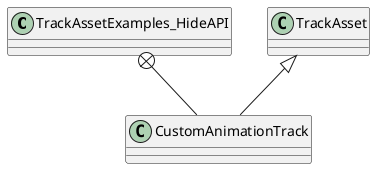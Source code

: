 @startuml
class TrackAssetExamples_HideAPI {
}
class CustomAnimationTrack {
}
TrackAssetExamples_HideAPI +-- CustomAnimationTrack
TrackAsset <|-- CustomAnimationTrack
@enduml
